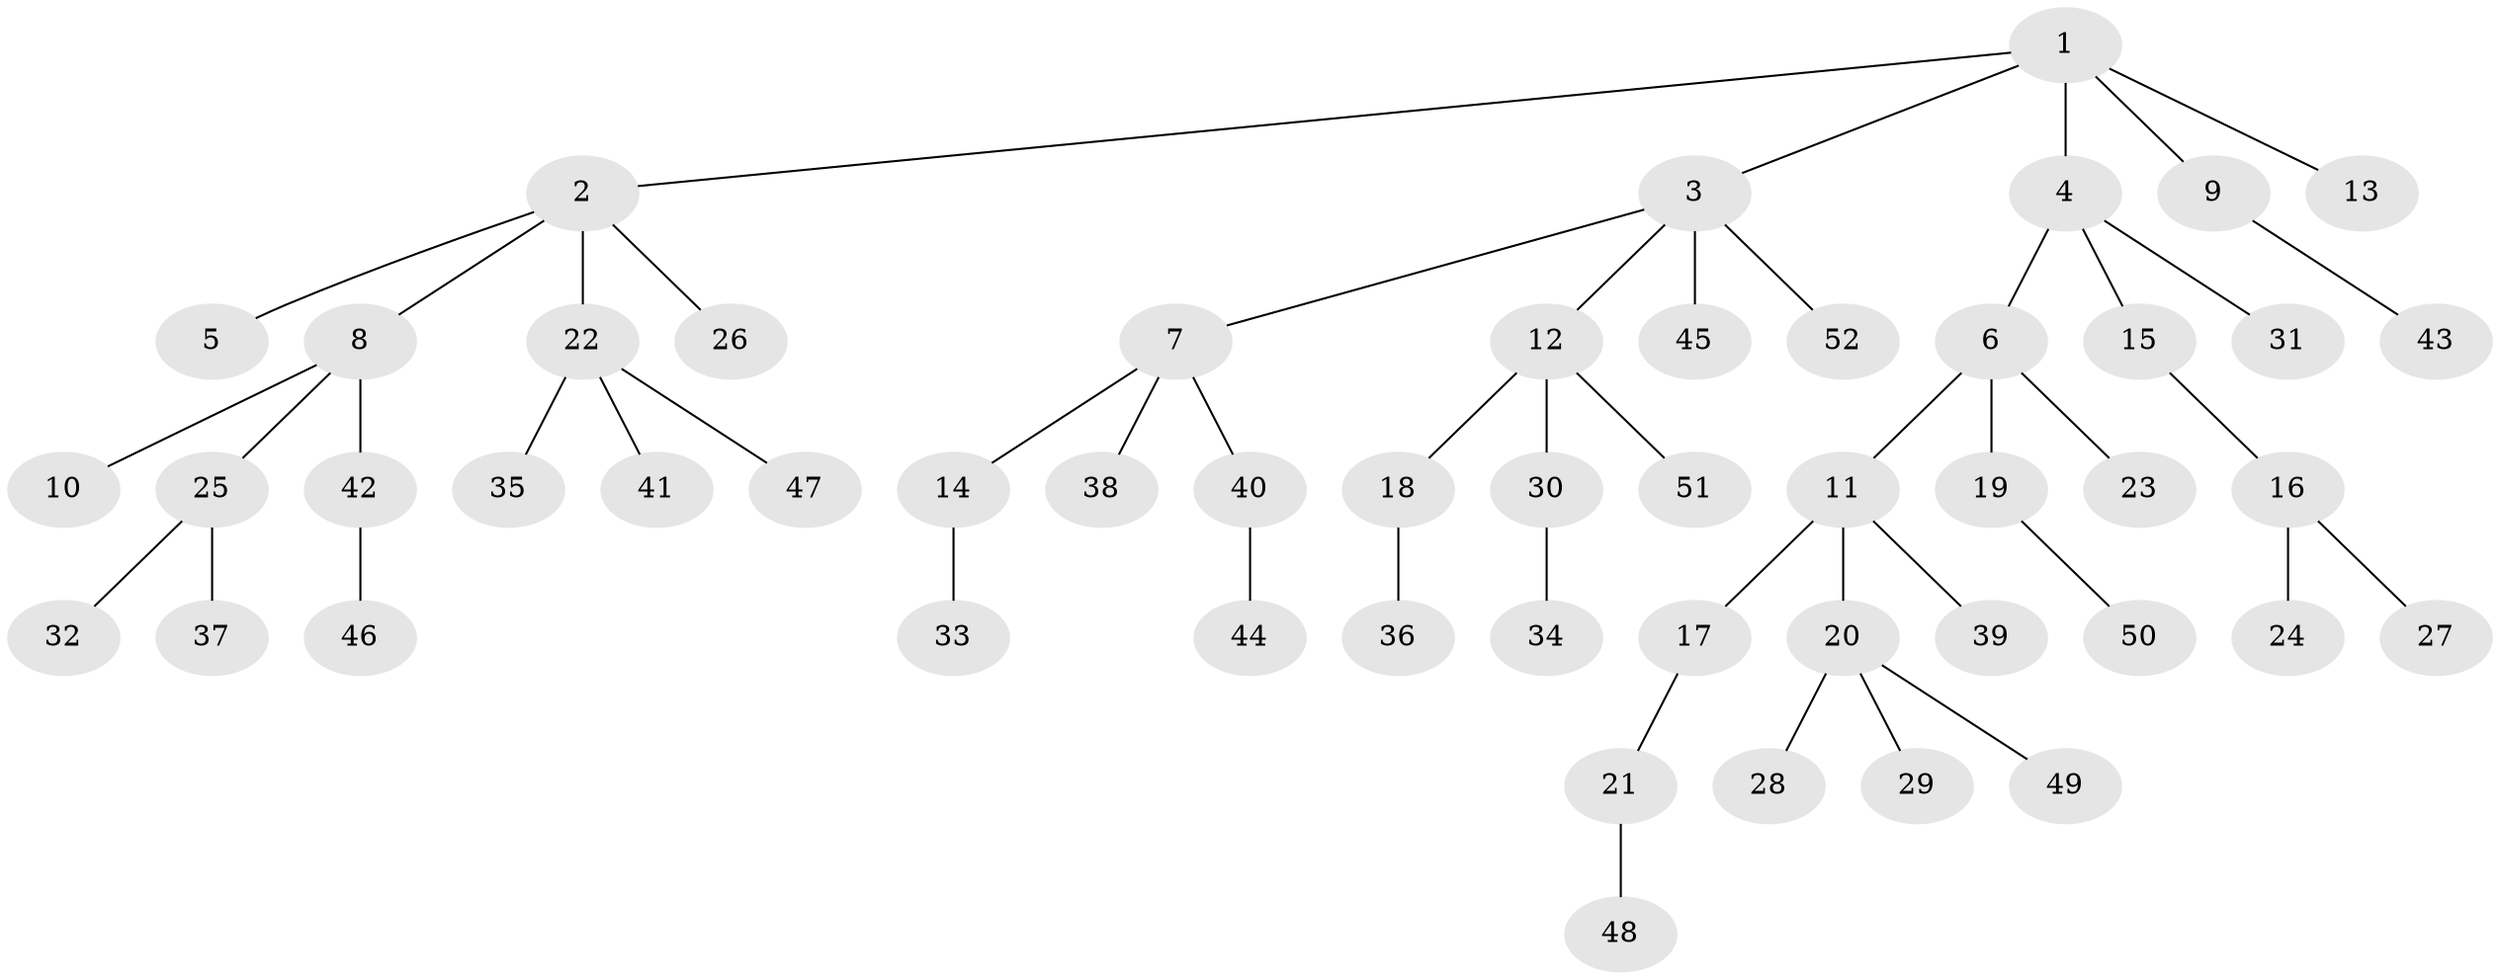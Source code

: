 // Generated by graph-tools (version 1.1) at 2025/11/02/27/25 16:11:27]
// undirected, 52 vertices, 51 edges
graph export_dot {
graph [start="1"]
  node [color=gray90,style=filled];
  1;
  2;
  3;
  4;
  5;
  6;
  7;
  8;
  9;
  10;
  11;
  12;
  13;
  14;
  15;
  16;
  17;
  18;
  19;
  20;
  21;
  22;
  23;
  24;
  25;
  26;
  27;
  28;
  29;
  30;
  31;
  32;
  33;
  34;
  35;
  36;
  37;
  38;
  39;
  40;
  41;
  42;
  43;
  44;
  45;
  46;
  47;
  48;
  49;
  50;
  51;
  52;
  1 -- 2;
  1 -- 3;
  1 -- 4;
  1 -- 9;
  1 -- 13;
  2 -- 5;
  2 -- 8;
  2 -- 22;
  2 -- 26;
  3 -- 7;
  3 -- 12;
  3 -- 45;
  3 -- 52;
  4 -- 6;
  4 -- 15;
  4 -- 31;
  6 -- 11;
  6 -- 19;
  6 -- 23;
  7 -- 14;
  7 -- 38;
  7 -- 40;
  8 -- 10;
  8 -- 25;
  8 -- 42;
  9 -- 43;
  11 -- 17;
  11 -- 20;
  11 -- 39;
  12 -- 18;
  12 -- 30;
  12 -- 51;
  14 -- 33;
  15 -- 16;
  16 -- 24;
  16 -- 27;
  17 -- 21;
  18 -- 36;
  19 -- 50;
  20 -- 28;
  20 -- 29;
  20 -- 49;
  21 -- 48;
  22 -- 35;
  22 -- 41;
  22 -- 47;
  25 -- 32;
  25 -- 37;
  30 -- 34;
  40 -- 44;
  42 -- 46;
}
